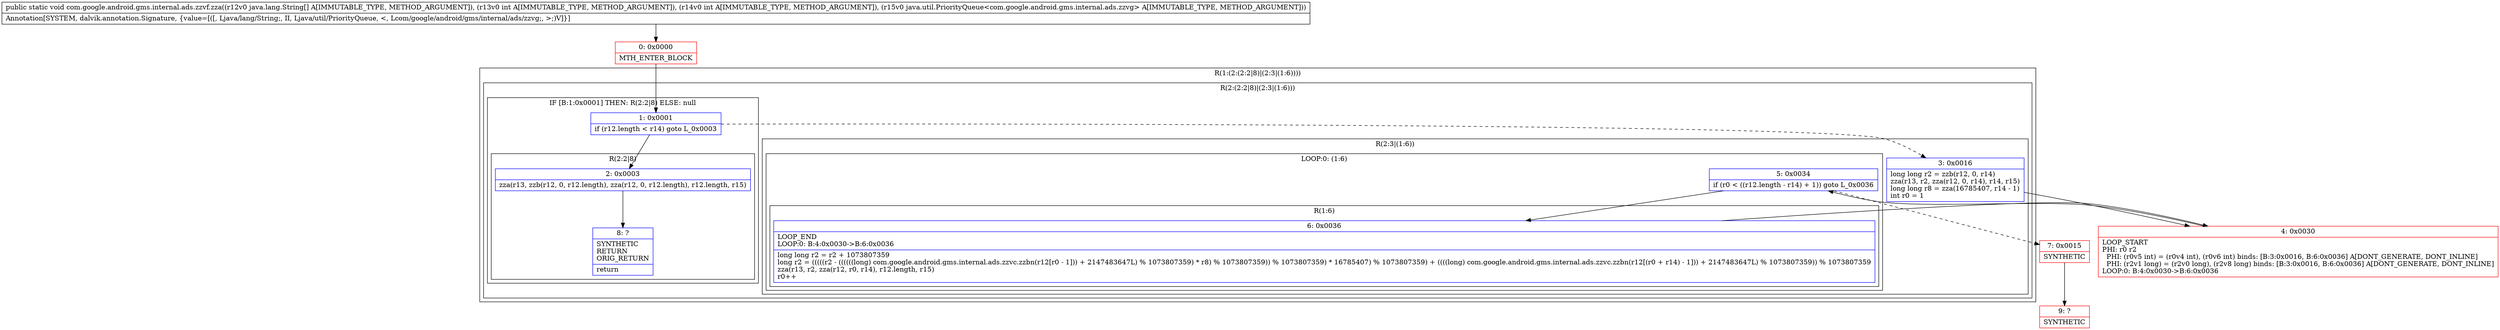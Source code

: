 digraph "CFG forcom.google.android.gms.internal.ads.zzvf.zza([Ljava\/lang\/String;IILjava\/util\/PriorityQueue;)V" {
subgraph cluster_Region_1916275078 {
label = "R(1:(2:(2:2|8)|(2:3|(1:6))))";
node [shape=record,color=blue];
subgraph cluster_Region_1433304967 {
label = "R(2:(2:2|8)|(2:3|(1:6)))";
node [shape=record,color=blue];
subgraph cluster_IfRegion_1424246199 {
label = "IF [B:1:0x0001] THEN: R(2:2|8) ELSE: null";
node [shape=record,color=blue];
Node_1 [shape=record,label="{1\:\ 0x0001|if (r12.length \< r14) goto L_0x0003\l}"];
subgraph cluster_Region_408932603 {
label = "R(2:2|8)";
node [shape=record,color=blue];
Node_2 [shape=record,label="{2\:\ 0x0003|zza(r13, zzb(r12, 0, r12.length), zza(r12, 0, r12.length), r12.length, r15)\l}"];
Node_8 [shape=record,label="{8\:\ ?|SYNTHETIC\lRETURN\lORIG_RETURN\l|return\l}"];
}
}
subgraph cluster_Region_301939284 {
label = "R(2:3|(1:6))";
node [shape=record,color=blue];
Node_3 [shape=record,label="{3\:\ 0x0016|long long r2 = zzb(r12, 0, r14)\lzza(r13, r2, zza(r12, 0, r14), r14, r15)\llong long r8 = zza(16785407, r14 \- 1)\lint r0 = 1\l}"];
subgraph cluster_LoopRegion_1606123427 {
label = "LOOP:0: (1:6)";
node [shape=record,color=blue];
Node_5 [shape=record,label="{5\:\ 0x0034|if (r0 \< ((r12.length \- r14) + 1)) goto L_0x0036\l}"];
subgraph cluster_Region_377215515 {
label = "R(1:6)";
node [shape=record,color=blue];
Node_6 [shape=record,label="{6\:\ 0x0036|LOOP_END\lLOOP:0: B:4:0x0030\-\>B:6:0x0036\l|long long r2 = r2 + 1073807359\llong r2 = (((((r2 \- ((((((long) com.google.android.gms.internal.ads.zzvc.zzbn(r12[r0 \- 1])) + 2147483647L) % 1073807359) * r8) % 1073807359)) % 1073807359) * 16785407) % 1073807359) + ((((long) com.google.android.gms.internal.ads.zzvc.zzbn(r12[(r0 + r14) \- 1])) + 2147483647L) % 1073807359)) % 1073807359\lzza(r13, r2, zza(r12, r0, r14), r12.length, r15)\lr0++\l}"];
}
}
}
}
}
Node_0 [shape=record,color=red,label="{0\:\ 0x0000|MTH_ENTER_BLOCK\l}"];
Node_4 [shape=record,color=red,label="{4\:\ 0x0030|LOOP_START\lPHI: r0 r2 \l  PHI: (r0v5 int) = (r0v4 int), (r0v6 int) binds: [B:3:0x0016, B:6:0x0036] A[DONT_GENERATE, DONT_INLINE]\l  PHI: (r2v1 long) = (r2v0 long), (r2v8 long) binds: [B:3:0x0016, B:6:0x0036] A[DONT_GENERATE, DONT_INLINE]\lLOOP:0: B:4:0x0030\-\>B:6:0x0036\l}"];
Node_7 [shape=record,color=red,label="{7\:\ 0x0015|SYNTHETIC\l}"];
Node_9 [shape=record,color=red,label="{9\:\ ?|SYNTHETIC\l}"];
MethodNode[shape=record,label="{public static void com.google.android.gms.internal.ads.zzvf.zza((r12v0 java.lang.String[] A[IMMUTABLE_TYPE, METHOD_ARGUMENT]), (r13v0 int A[IMMUTABLE_TYPE, METHOD_ARGUMENT]), (r14v0 int A[IMMUTABLE_TYPE, METHOD_ARGUMENT]), (r15v0 java.util.PriorityQueue\<com.google.android.gms.internal.ads.zzvg\> A[IMMUTABLE_TYPE, METHOD_ARGUMENT]))  | Annotation[SYSTEM, dalvik.annotation.Signature, \{value=[([, Ljava\/lang\/String;, II, Ljava\/util\/PriorityQueue, \<, Lcom\/google\/android\/gms\/internal\/ads\/zzvg;, \>;)V]\}]\l}"];
MethodNode -> Node_0;
Node_1 -> Node_2;
Node_1 -> Node_3[style=dashed];
Node_2 -> Node_8;
Node_3 -> Node_4;
Node_5 -> Node_6;
Node_5 -> Node_7[style=dashed];
Node_6 -> Node_4;
Node_0 -> Node_1;
Node_4 -> Node_5;
Node_7 -> Node_9;
}

